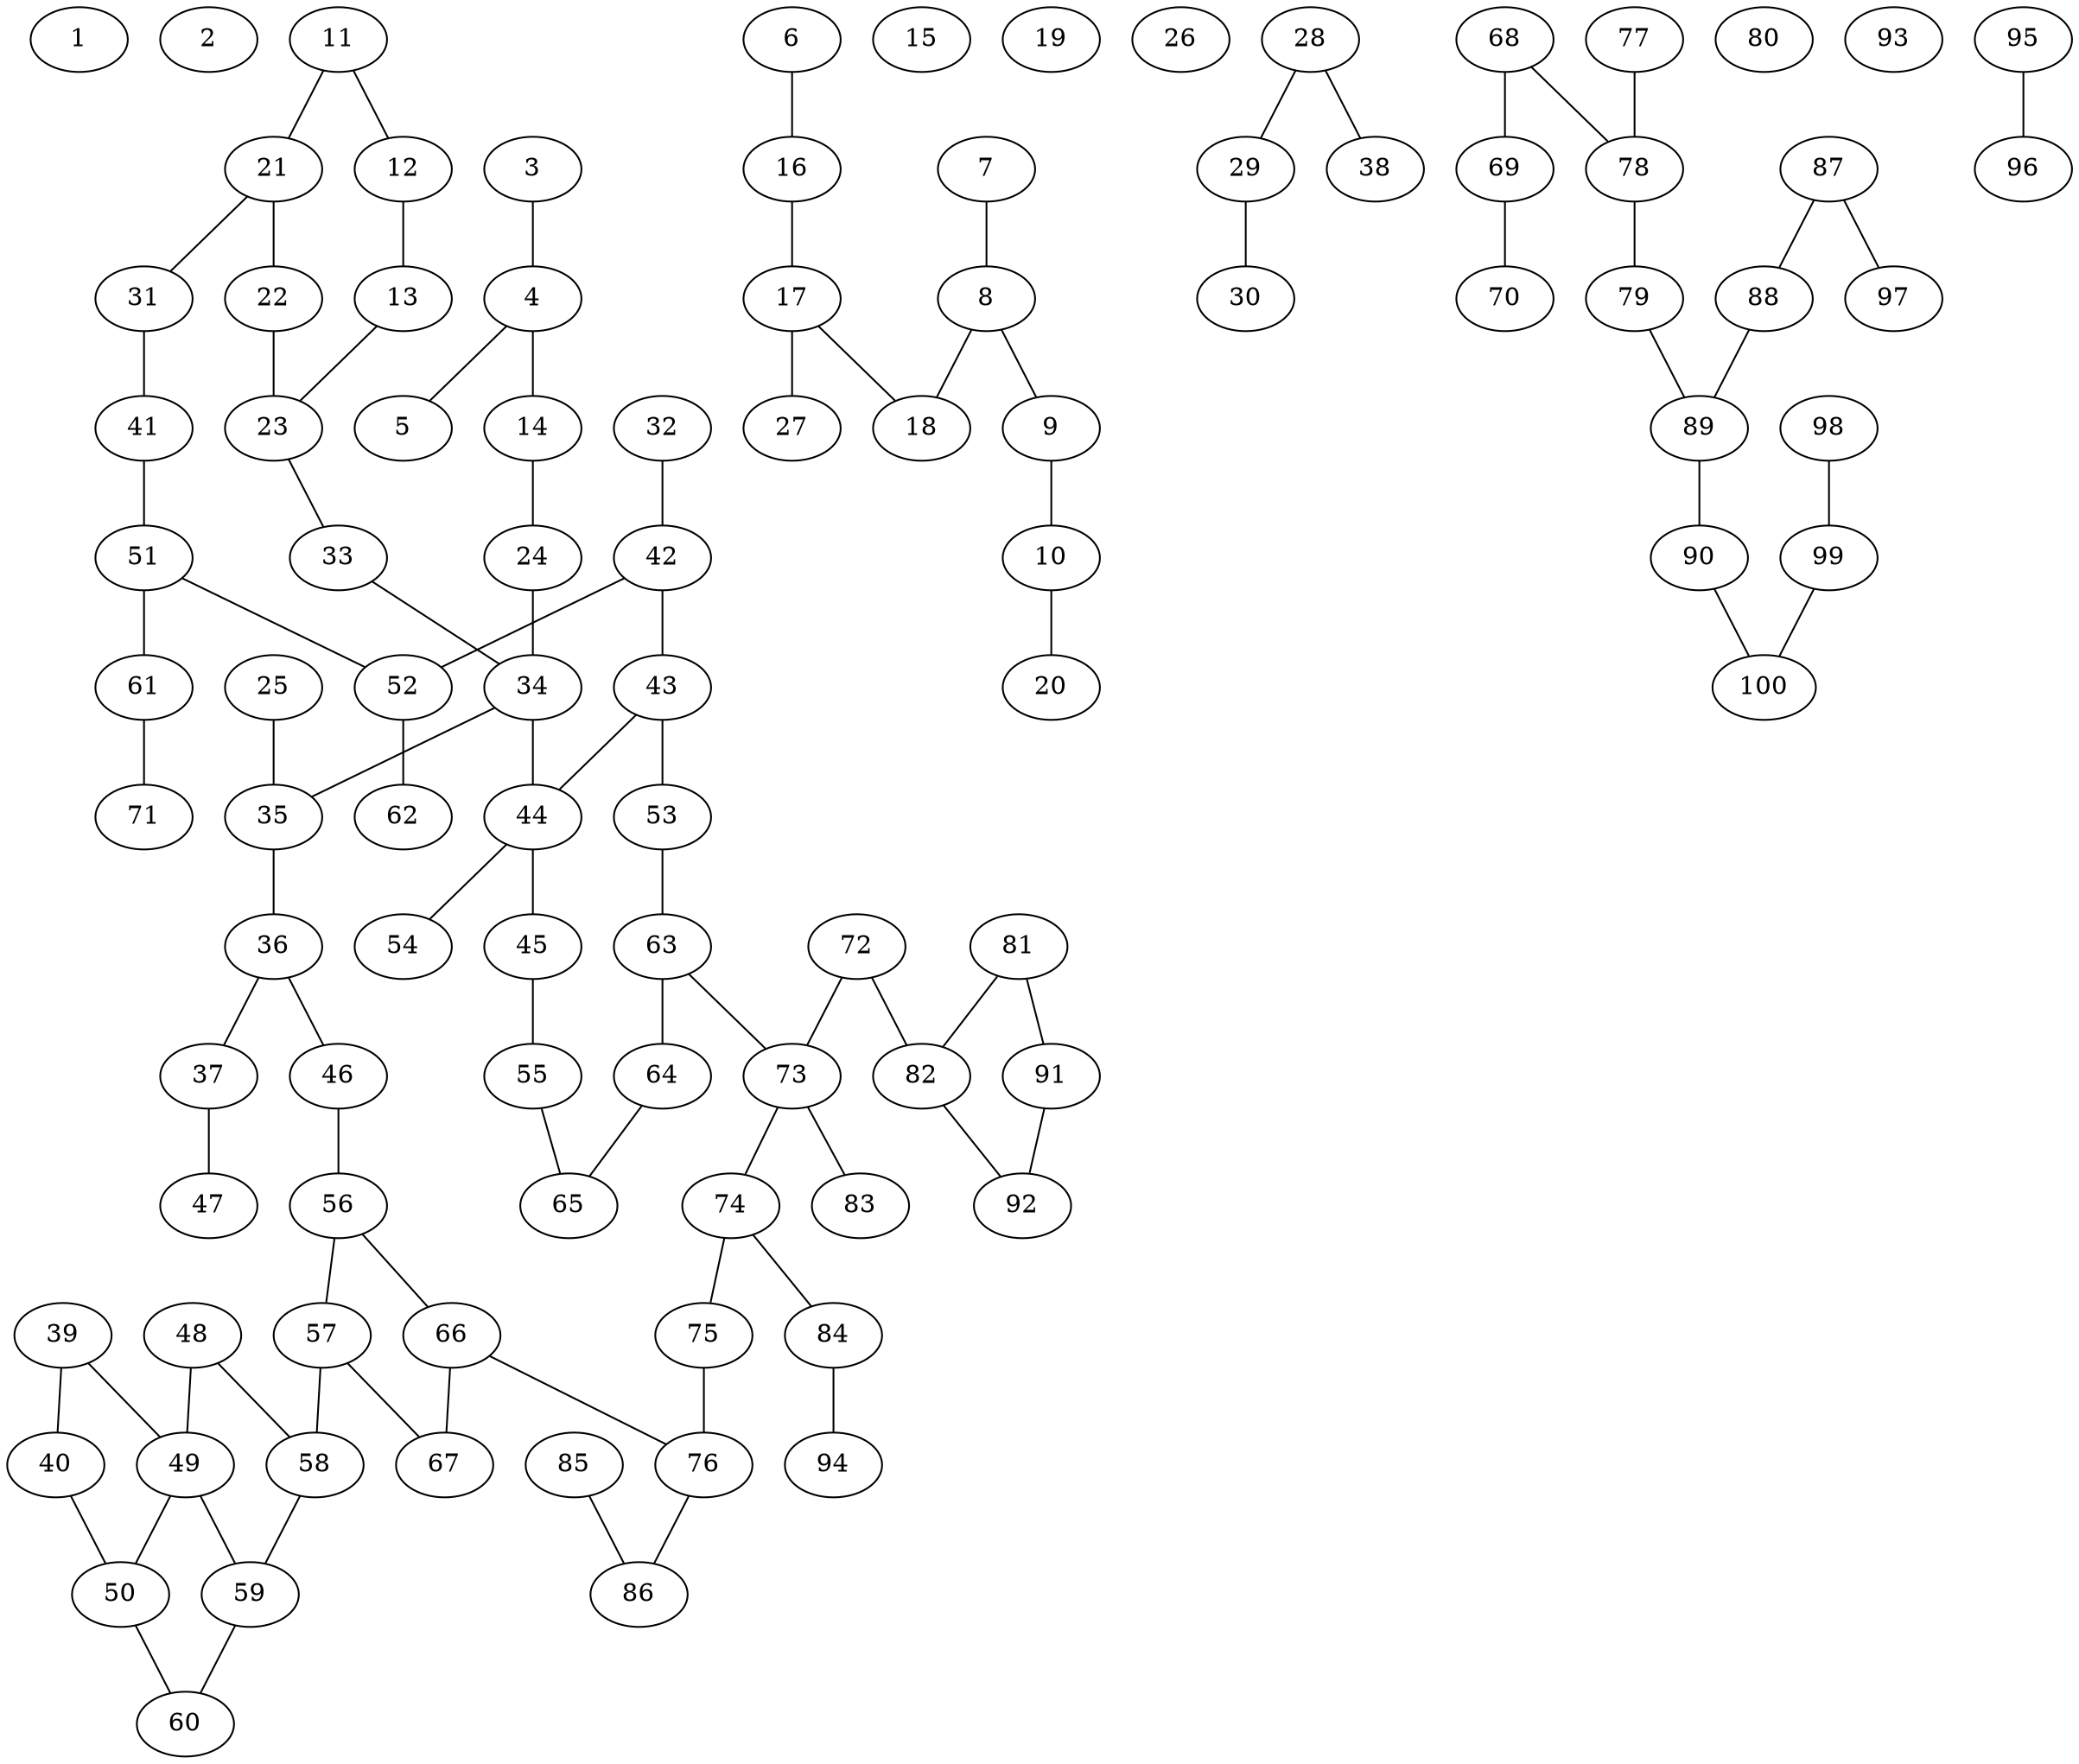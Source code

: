 graph G{
1[pos="0.00000,0.00000!"]
2[pos="1.00000,0.00000!"]
3[pos="2.00000,0.00000!"]
4[pos="3.00000,0.00000!"]
5[pos="4.00000,0.00000!"]
6[pos="5.00000,0.00000!"]
7[pos="6.00000,0.00000!"]
8[pos="7.00000,0.00000!"]
9[pos="8.00000,0.00000!"]
10[pos="9.00000,0.00000!"]
11[pos="0.00000,1.00000!"]
12[pos="1.00000,1.00000!"]
13[pos="2.00000,1.00000!"]
14[pos="3.00000,1.00000!"]
15[pos="4.00000,1.00000!"]
16[pos="5.00000,1.00000!"]
17[pos="6.00000,1.00000!"]
18[pos="7.00000,1.00000!"]
19[pos="8.00000,1.00000!"]
20[pos="9.00000,1.00000!"]
21[pos="0.00000,2.00000!"]
22[pos="1.00000,2.00000!"]
23[pos="2.00000,2.00000!"]
24[pos="3.00000,2.00000!"]
25[pos="4.00000,2.00000!"]
26[pos="5.00000,2.00000!"]
27[pos="6.00000,2.00000!"]
28[pos="7.00000,2.00000!"]
29[pos="8.00000,2.00000!"]
30[pos="9.00000,2.00000!"]
31[pos="0.00000,3.00000!"]
32[pos="1.00000,3.00000!"]
33[pos="2.00000,3.00000!"]
34[pos="3.00000,3.00000!"]
35[pos="4.00000,3.00000!"]
36[pos="5.00000,3.00000!"]
37[pos="6.00000,3.00000!"]
38[pos="7.00000,3.00000!"]
39[pos="8.00000,3.00000!"]
40[pos="9.00000,3.00000!"]
41[pos="0.00000,4.00000!"]
42[pos="1.00000,4.00000!"]
43[pos="2.00000,4.00000!"]
44[pos="3.00000,4.00000!"]
45[pos="4.00000,4.00000!"]
46[pos="5.00000,4.00000!"]
47[pos="6.00000,4.00000!"]
48[pos="7.00000,4.00000!"]
49[pos="8.00000,4.00000!"]
50[pos="9.00000,4.00000!"]
51[pos="0.00000,5.00000!"]
52[pos="1.00000,5.00000!"]
53[pos="2.00000,5.00000!"]
54[pos="3.00000,5.00000!"]
55[pos="4.00000,5.00000!"]
56[pos="5.00000,5.00000!"]
57[pos="6.00000,5.00000!"]
58[pos="7.00000,5.00000!"]
59[pos="8.00000,5.00000!"]
60[pos="9.00000,5.00000!"]
61[pos="0.00000,6.00000!"]
62[pos="1.00000,6.00000!"]
63[pos="2.00000,6.00000!"]
64[pos="3.00000,6.00000!"]
65[pos="4.00000,6.00000!"]
66[pos="5.00000,6.00000!"]
67[pos="6.00000,6.00000!"]
68[pos="7.00000,6.00000!"]
69[pos="8.00000,6.00000!"]
70[pos="9.00000,6.00000!"]
71[pos="0.00000,7.00000!"]
72[pos="1.00000,7.00000!"]
73[pos="2.00000,7.00000!"]
74[pos="3.00000,7.00000!"]
75[pos="4.00000,7.00000!"]
76[pos="5.00000,7.00000!"]
77[pos="6.00000,7.00000!"]
78[pos="7.00000,7.00000!"]
79[pos="8.00000,7.00000!"]
80[pos="9.00000,7.00000!"]
81[pos="0.00000,8.00000!"]
82[pos="1.00000,8.00000!"]
83[pos="2.00000,8.00000!"]
84[pos="3.00000,8.00000!"]
85[pos="4.00000,8.00000!"]
86[pos="5.00000,8.00000!"]
87[pos="6.00000,8.00000!"]
88[pos="7.00000,8.00000!"]
89[pos="8.00000,8.00000!"]
90[pos="9.00000,8.00000!"]
91[pos="0.00000,9.00000!"]
92[pos="1.00000,9.00000!"]
93[pos="2.00000,9.00000!"]
94[pos="3.00000,9.00000!"]
95[pos="4.00000,9.00000!"]
96[pos="5.00000,9.00000!"]
97[pos="6.00000,9.00000!"]
98[pos="7.00000,9.00000!"]
99[pos="8.00000,9.00000!"]
100[pos="9.00000,9.00000!"]
3--4
4--5
4--14
6--16
7--8
8--9
8--18
9--10
10--20
11--12
11--21
12--13
13--23
14--24
16--17
17--18
17--27
21--22
21--31
22--23
23--33
24--34
25--35
28--29
28--38
29--30
31--41
32--42
33--34
34--35
34--44
35--36
36--37
36--46
37--47
39--40
39--49
40--50
41--51
42--43
42--52
43--44
43--53
44--45
44--54
45--55
46--56
48--49
48--58
49--50
49--59
50--60
51--52
51--61
52--62
53--63
55--65
56--57
56--66
57--58
57--67
58--59
59--60
61--71
63--64
63--73
64--65
66--67
66--76
68--69
68--78
69--70
72--73
72--82
73--74
73--83
74--75
74--84
75--76
76--86
77--78
78--79
79--89
81--82
81--91
82--92
84--94
85--86
87--88
87--97
88--89
89--90
90--100
91--92
95--96
98--99
99--100
}
